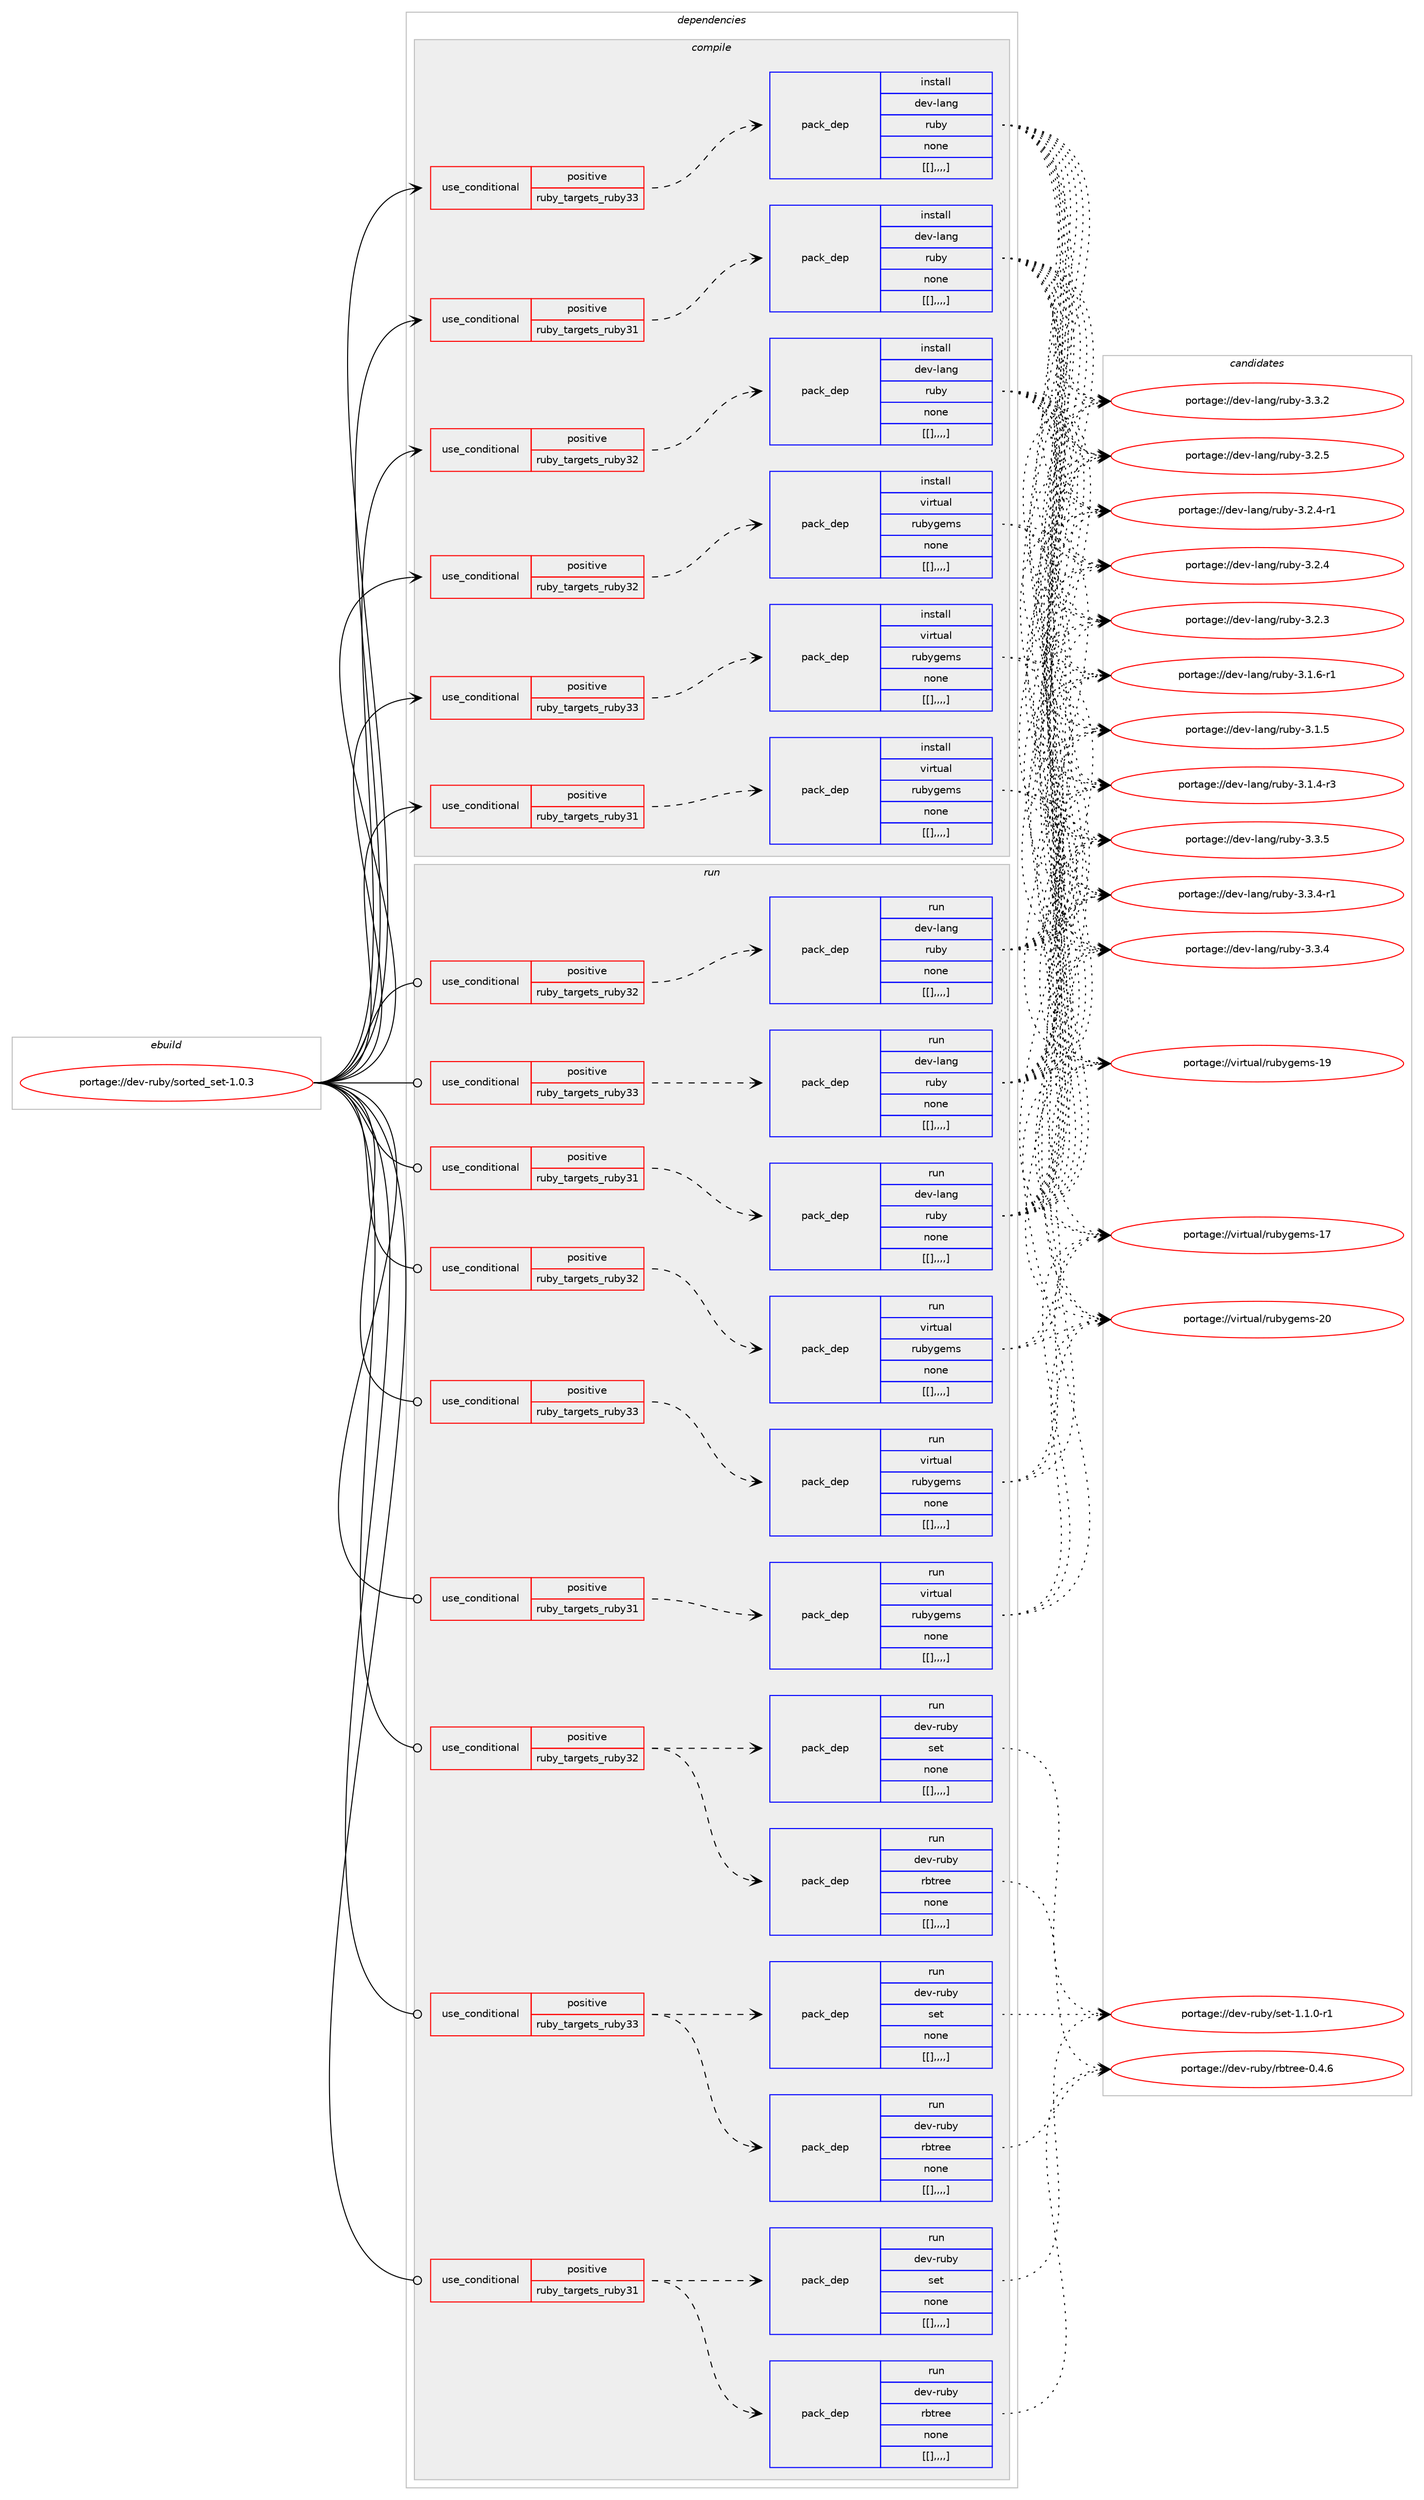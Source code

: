 digraph prolog {

# *************
# Graph options
# *************

newrank=true;
concentrate=true;
compound=true;
graph [rankdir=LR,fontname=Helvetica,fontsize=10,ranksep=1.5];#, ranksep=2.5, nodesep=0.2];
edge  [arrowhead=vee];
node  [fontname=Helvetica,fontsize=10];

# **********
# The ebuild
# **********

subgraph cluster_leftcol {
color=gray;
label=<<i>ebuild</i>>;
id [label="portage://dev-ruby/sorted_set-1.0.3", color=red, width=4, href="../dev-ruby/sorted_set-1.0.3.svg"];
}

# ****************
# The dependencies
# ****************

subgraph cluster_midcol {
color=gray;
label=<<i>dependencies</i>>;
subgraph cluster_compile {
fillcolor="#eeeeee";
style=filled;
label=<<i>compile</i>>;
subgraph cond58458 {
dependency207273 [label=<<TABLE BORDER="0" CELLBORDER="1" CELLSPACING="0" CELLPADDING="4"><TR><TD ROWSPAN="3" CELLPADDING="10">use_conditional</TD></TR><TR><TD>positive</TD></TR><TR><TD>ruby_targets_ruby31</TD></TR></TABLE>>, shape=none, color=red];
subgraph pack147435 {
dependency207274 [label=<<TABLE BORDER="0" CELLBORDER="1" CELLSPACING="0" CELLPADDING="4" WIDTH="220"><TR><TD ROWSPAN="6" CELLPADDING="30">pack_dep</TD></TR><TR><TD WIDTH="110">install</TD></TR><TR><TD>dev-lang</TD></TR><TR><TD>ruby</TD></TR><TR><TD>none</TD></TR><TR><TD>[[],,,,]</TD></TR></TABLE>>, shape=none, color=blue];
}
dependency207273:e -> dependency207274:w [weight=20,style="dashed",arrowhead="vee"];
}
id:e -> dependency207273:w [weight=20,style="solid",arrowhead="vee"];
subgraph cond58459 {
dependency207275 [label=<<TABLE BORDER="0" CELLBORDER="1" CELLSPACING="0" CELLPADDING="4"><TR><TD ROWSPAN="3" CELLPADDING="10">use_conditional</TD></TR><TR><TD>positive</TD></TR><TR><TD>ruby_targets_ruby31</TD></TR></TABLE>>, shape=none, color=red];
subgraph pack147436 {
dependency207276 [label=<<TABLE BORDER="0" CELLBORDER="1" CELLSPACING="0" CELLPADDING="4" WIDTH="220"><TR><TD ROWSPAN="6" CELLPADDING="30">pack_dep</TD></TR><TR><TD WIDTH="110">install</TD></TR><TR><TD>virtual</TD></TR><TR><TD>rubygems</TD></TR><TR><TD>none</TD></TR><TR><TD>[[],,,,]</TD></TR></TABLE>>, shape=none, color=blue];
}
dependency207275:e -> dependency207276:w [weight=20,style="dashed",arrowhead="vee"];
}
id:e -> dependency207275:w [weight=20,style="solid",arrowhead="vee"];
subgraph cond58460 {
dependency207277 [label=<<TABLE BORDER="0" CELLBORDER="1" CELLSPACING="0" CELLPADDING="4"><TR><TD ROWSPAN="3" CELLPADDING="10">use_conditional</TD></TR><TR><TD>positive</TD></TR><TR><TD>ruby_targets_ruby32</TD></TR></TABLE>>, shape=none, color=red];
subgraph pack147437 {
dependency207278 [label=<<TABLE BORDER="0" CELLBORDER="1" CELLSPACING="0" CELLPADDING="4" WIDTH="220"><TR><TD ROWSPAN="6" CELLPADDING="30">pack_dep</TD></TR><TR><TD WIDTH="110">install</TD></TR><TR><TD>dev-lang</TD></TR><TR><TD>ruby</TD></TR><TR><TD>none</TD></TR><TR><TD>[[],,,,]</TD></TR></TABLE>>, shape=none, color=blue];
}
dependency207277:e -> dependency207278:w [weight=20,style="dashed",arrowhead="vee"];
}
id:e -> dependency207277:w [weight=20,style="solid",arrowhead="vee"];
subgraph cond58461 {
dependency207279 [label=<<TABLE BORDER="0" CELLBORDER="1" CELLSPACING="0" CELLPADDING="4"><TR><TD ROWSPAN="3" CELLPADDING="10">use_conditional</TD></TR><TR><TD>positive</TD></TR><TR><TD>ruby_targets_ruby32</TD></TR></TABLE>>, shape=none, color=red];
subgraph pack147438 {
dependency207280 [label=<<TABLE BORDER="0" CELLBORDER="1" CELLSPACING="0" CELLPADDING="4" WIDTH="220"><TR><TD ROWSPAN="6" CELLPADDING="30">pack_dep</TD></TR><TR><TD WIDTH="110">install</TD></TR><TR><TD>virtual</TD></TR><TR><TD>rubygems</TD></TR><TR><TD>none</TD></TR><TR><TD>[[],,,,]</TD></TR></TABLE>>, shape=none, color=blue];
}
dependency207279:e -> dependency207280:w [weight=20,style="dashed",arrowhead="vee"];
}
id:e -> dependency207279:w [weight=20,style="solid",arrowhead="vee"];
subgraph cond58462 {
dependency207281 [label=<<TABLE BORDER="0" CELLBORDER="1" CELLSPACING="0" CELLPADDING="4"><TR><TD ROWSPAN="3" CELLPADDING="10">use_conditional</TD></TR><TR><TD>positive</TD></TR><TR><TD>ruby_targets_ruby33</TD></TR></TABLE>>, shape=none, color=red];
subgraph pack147439 {
dependency207282 [label=<<TABLE BORDER="0" CELLBORDER="1" CELLSPACING="0" CELLPADDING="4" WIDTH="220"><TR><TD ROWSPAN="6" CELLPADDING="30">pack_dep</TD></TR><TR><TD WIDTH="110">install</TD></TR><TR><TD>dev-lang</TD></TR><TR><TD>ruby</TD></TR><TR><TD>none</TD></TR><TR><TD>[[],,,,]</TD></TR></TABLE>>, shape=none, color=blue];
}
dependency207281:e -> dependency207282:w [weight=20,style="dashed",arrowhead="vee"];
}
id:e -> dependency207281:w [weight=20,style="solid",arrowhead="vee"];
subgraph cond58463 {
dependency207283 [label=<<TABLE BORDER="0" CELLBORDER="1" CELLSPACING="0" CELLPADDING="4"><TR><TD ROWSPAN="3" CELLPADDING="10">use_conditional</TD></TR><TR><TD>positive</TD></TR><TR><TD>ruby_targets_ruby33</TD></TR></TABLE>>, shape=none, color=red];
subgraph pack147440 {
dependency207284 [label=<<TABLE BORDER="0" CELLBORDER="1" CELLSPACING="0" CELLPADDING="4" WIDTH="220"><TR><TD ROWSPAN="6" CELLPADDING="30">pack_dep</TD></TR><TR><TD WIDTH="110">install</TD></TR><TR><TD>virtual</TD></TR><TR><TD>rubygems</TD></TR><TR><TD>none</TD></TR><TR><TD>[[],,,,]</TD></TR></TABLE>>, shape=none, color=blue];
}
dependency207283:e -> dependency207284:w [weight=20,style="dashed",arrowhead="vee"];
}
id:e -> dependency207283:w [weight=20,style="solid",arrowhead="vee"];
}
subgraph cluster_compileandrun {
fillcolor="#eeeeee";
style=filled;
label=<<i>compile and run</i>>;
}
subgraph cluster_run {
fillcolor="#eeeeee";
style=filled;
label=<<i>run</i>>;
subgraph cond58464 {
dependency207285 [label=<<TABLE BORDER="0" CELLBORDER="1" CELLSPACING="0" CELLPADDING="4"><TR><TD ROWSPAN="3" CELLPADDING="10">use_conditional</TD></TR><TR><TD>positive</TD></TR><TR><TD>ruby_targets_ruby31</TD></TR></TABLE>>, shape=none, color=red];
subgraph pack147441 {
dependency207286 [label=<<TABLE BORDER="0" CELLBORDER="1" CELLSPACING="0" CELLPADDING="4" WIDTH="220"><TR><TD ROWSPAN="6" CELLPADDING="30">pack_dep</TD></TR><TR><TD WIDTH="110">run</TD></TR><TR><TD>dev-lang</TD></TR><TR><TD>ruby</TD></TR><TR><TD>none</TD></TR><TR><TD>[[],,,,]</TD></TR></TABLE>>, shape=none, color=blue];
}
dependency207285:e -> dependency207286:w [weight=20,style="dashed",arrowhead="vee"];
}
id:e -> dependency207285:w [weight=20,style="solid",arrowhead="odot"];
subgraph cond58465 {
dependency207287 [label=<<TABLE BORDER="0" CELLBORDER="1" CELLSPACING="0" CELLPADDING="4"><TR><TD ROWSPAN="3" CELLPADDING="10">use_conditional</TD></TR><TR><TD>positive</TD></TR><TR><TD>ruby_targets_ruby31</TD></TR></TABLE>>, shape=none, color=red];
subgraph pack147442 {
dependency207288 [label=<<TABLE BORDER="0" CELLBORDER="1" CELLSPACING="0" CELLPADDING="4" WIDTH="220"><TR><TD ROWSPAN="6" CELLPADDING="30">pack_dep</TD></TR><TR><TD WIDTH="110">run</TD></TR><TR><TD>dev-ruby</TD></TR><TR><TD>rbtree</TD></TR><TR><TD>none</TD></TR><TR><TD>[[],,,,]</TD></TR></TABLE>>, shape=none, color=blue];
}
dependency207287:e -> dependency207288:w [weight=20,style="dashed",arrowhead="vee"];
subgraph pack147443 {
dependency207289 [label=<<TABLE BORDER="0" CELLBORDER="1" CELLSPACING="0" CELLPADDING="4" WIDTH="220"><TR><TD ROWSPAN="6" CELLPADDING="30">pack_dep</TD></TR><TR><TD WIDTH="110">run</TD></TR><TR><TD>dev-ruby</TD></TR><TR><TD>set</TD></TR><TR><TD>none</TD></TR><TR><TD>[[],,,,]</TD></TR></TABLE>>, shape=none, color=blue];
}
dependency207287:e -> dependency207289:w [weight=20,style="dashed",arrowhead="vee"];
}
id:e -> dependency207287:w [weight=20,style="solid",arrowhead="odot"];
subgraph cond58466 {
dependency207290 [label=<<TABLE BORDER="0" CELLBORDER="1" CELLSPACING="0" CELLPADDING="4"><TR><TD ROWSPAN="3" CELLPADDING="10">use_conditional</TD></TR><TR><TD>positive</TD></TR><TR><TD>ruby_targets_ruby31</TD></TR></TABLE>>, shape=none, color=red];
subgraph pack147444 {
dependency207291 [label=<<TABLE BORDER="0" CELLBORDER="1" CELLSPACING="0" CELLPADDING="4" WIDTH="220"><TR><TD ROWSPAN="6" CELLPADDING="30">pack_dep</TD></TR><TR><TD WIDTH="110">run</TD></TR><TR><TD>virtual</TD></TR><TR><TD>rubygems</TD></TR><TR><TD>none</TD></TR><TR><TD>[[],,,,]</TD></TR></TABLE>>, shape=none, color=blue];
}
dependency207290:e -> dependency207291:w [weight=20,style="dashed",arrowhead="vee"];
}
id:e -> dependency207290:w [weight=20,style="solid",arrowhead="odot"];
subgraph cond58467 {
dependency207292 [label=<<TABLE BORDER="0" CELLBORDER="1" CELLSPACING="0" CELLPADDING="4"><TR><TD ROWSPAN="3" CELLPADDING="10">use_conditional</TD></TR><TR><TD>positive</TD></TR><TR><TD>ruby_targets_ruby32</TD></TR></TABLE>>, shape=none, color=red];
subgraph pack147445 {
dependency207293 [label=<<TABLE BORDER="0" CELLBORDER="1" CELLSPACING="0" CELLPADDING="4" WIDTH="220"><TR><TD ROWSPAN="6" CELLPADDING="30">pack_dep</TD></TR><TR><TD WIDTH="110">run</TD></TR><TR><TD>dev-lang</TD></TR><TR><TD>ruby</TD></TR><TR><TD>none</TD></TR><TR><TD>[[],,,,]</TD></TR></TABLE>>, shape=none, color=blue];
}
dependency207292:e -> dependency207293:w [weight=20,style="dashed",arrowhead="vee"];
}
id:e -> dependency207292:w [weight=20,style="solid",arrowhead="odot"];
subgraph cond58468 {
dependency207294 [label=<<TABLE BORDER="0" CELLBORDER="1" CELLSPACING="0" CELLPADDING="4"><TR><TD ROWSPAN="3" CELLPADDING="10">use_conditional</TD></TR><TR><TD>positive</TD></TR><TR><TD>ruby_targets_ruby32</TD></TR></TABLE>>, shape=none, color=red];
subgraph pack147446 {
dependency207295 [label=<<TABLE BORDER="0" CELLBORDER="1" CELLSPACING="0" CELLPADDING="4" WIDTH="220"><TR><TD ROWSPAN="6" CELLPADDING="30">pack_dep</TD></TR><TR><TD WIDTH="110">run</TD></TR><TR><TD>dev-ruby</TD></TR><TR><TD>rbtree</TD></TR><TR><TD>none</TD></TR><TR><TD>[[],,,,]</TD></TR></TABLE>>, shape=none, color=blue];
}
dependency207294:e -> dependency207295:w [weight=20,style="dashed",arrowhead="vee"];
subgraph pack147447 {
dependency207296 [label=<<TABLE BORDER="0" CELLBORDER="1" CELLSPACING="0" CELLPADDING="4" WIDTH="220"><TR><TD ROWSPAN="6" CELLPADDING="30">pack_dep</TD></TR><TR><TD WIDTH="110">run</TD></TR><TR><TD>dev-ruby</TD></TR><TR><TD>set</TD></TR><TR><TD>none</TD></TR><TR><TD>[[],,,,]</TD></TR></TABLE>>, shape=none, color=blue];
}
dependency207294:e -> dependency207296:w [weight=20,style="dashed",arrowhead="vee"];
}
id:e -> dependency207294:w [weight=20,style="solid",arrowhead="odot"];
subgraph cond58469 {
dependency207297 [label=<<TABLE BORDER="0" CELLBORDER="1" CELLSPACING="0" CELLPADDING="4"><TR><TD ROWSPAN="3" CELLPADDING="10">use_conditional</TD></TR><TR><TD>positive</TD></TR><TR><TD>ruby_targets_ruby32</TD></TR></TABLE>>, shape=none, color=red];
subgraph pack147448 {
dependency207298 [label=<<TABLE BORDER="0" CELLBORDER="1" CELLSPACING="0" CELLPADDING="4" WIDTH="220"><TR><TD ROWSPAN="6" CELLPADDING="30">pack_dep</TD></TR><TR><TD WIDTH="110">run</TD></TR><TR><TD>virtual</TD></TR><TR><TD>rubygems</TD></TR><TR><TD>none</TD></TR><TR><TD>[[],,,,]</TD></TR></TABLE>>, shape=none, color=blue];
}
dependency207297:e -> dependency207298:w [weight=20,style="dashed",arrowhead="vee"];
}
id:e -> dependency207297:w [weight=20,style="solid",arrowhead="odot"];
subgraph cond58470 {
dependency207299 [label=<<TABLE BORDER="0" CELLBORDER="1" CELLSPACING="0" CELLPADDING="4"><TR><TD ROWSPAN="3" CELLPADDING="10">use_conditional</TD></TR><TR><TD>positive</TD></TR><TR><TD>ruby_targets_ruby33</TD></TR></TABLE>>, shape=none, color=red];
subgraph pack147449 {
dependency207300 [label=<<TABLE BORDER="0" CELLBORDER="1" CELLSPACING="0" CELLPADDING="4" WIDTH="220"><TR><TD ROWSPAN="6" CELLPADDING="30">pack_dep</TD></TR><TR><TD WIDTH="110">run</TD></TR><TR><TD>dev-lang</TD></TR><TR><TD>ruby</TD></TR><TR><TD>none</TD></TR><TR><TD>[[],,,,]</TD></TR></TABLE>>, shape=none, color=blue];
}
dependency207299:e -> dependency207300:w [weight=20,style="dashed",arrowhead="vee"];
}
id:e -> dependency207299:w [weight=20,style="solid",arrowhead="odot"];
subgraph cond58471 {
dependency207301 [label=<<TABLE BORDER="0" CELLBORDER="1" CELLSPACING="0" CELLPADDING="4"><TR><TD ROWSPAN="3" CELLPADDING="10">use_conditional</TD></TR><TR><TD>positive</TD></TR><TR><TD>ruby_targets_ruby33</TD></TR></TABLE>>, shape=none, color=red];
subgraph pack147450 {
dependency207302 [label=<<TABLE BORDER="0" CELLBORDER="1" CELLSPACING="0" CELLPADDING="4" WIDTH="220"><TR><TD ROWSPAN="6" CELLPADDING="30">pack_dep</TD></TR><TR><TD WIDTH="110">run</TD></TR><TR><TD>dev-ruby</TD></TR><TR><TD>rbtree</TD></TR><TR><TD>none</TD></TR><TR><TD>[[],,,,]</TD></TR></TABLE>>, shape=none, color=blue];
}
dependency207301:e -> dependency207302:w [weight=20,style="dashed",arrowhead="vee"];
subgraph pack147451 {
dependency207303 [label=<<TABLE BORDER="0" CELLBORDER="1" CELLSPACING="0" CELLPADDING="4" WIDTH="220"><TR><TD ROWSPAN="6" CELLPADDING="30">pack_dep</TD></TR><TR><TD WIDTH="110">run</TD></TR><TR><TD>dev-ruby</TD></TR><TR><TD>set</TD></TR><TR><TD>none</TD></TR><TR><TD>[[],,,,]</TD></TR></TABLE>>, shape=none, color=blue];
}
dependency207301:e -> dependency207303:w [weight=20,style="dashed",arrowhead="vee"];
}
id:e -> dependency207301:w [weight=20,style="solid",arrowhead="odot"];
subgraph cond58472 {
dependency207304 [label=<<TABLE BORDER="0" CELLBORDER="1" CELLSPACING="0" CELLPADDING="4"><TR><TD ROWSPAN="3" CELLPADDING="10">use_conditional</TD></TR><TR><TD>positive</TD></TR><TR><TD>ruby_targets_ruby33</TD></TR></TABLE>>, shape=none, color=red];
subgraph pack147452 {
dependency207305 [label=<<TABLE BORDER="0" CELLBORDER="1" CELLSPACING="0" CELLPADDING="4" WIDTH="220"><TR><TD ROWSPAN="6" CELLPADDING="30">pack_dep</TD></TR><TR><TD WIDTH="110">run</TD></TR><TR><TD>virtual</TD></TR><TR><TD>rubygems</TD></TR><TR><TD>none</TD></TR><TR><TD>[[],,,,]</TD></TR></TABLE>>, shape=none, color=blue];
}
dependency207304:e -> dependency207305:w [weight=20,style="dashed",arrowhead="vee"];
}
id:e -> dependency207304:w [weight=20,style="solid",arrowhead="odot"];
}
}

# **************
# The candidates
# **************

subgraph cluster_choices {
rank=same;
color=gray;
label=<<i>candidates</i>>;

subgraph choice147435 {
color=black;
nodesep=1;
choice10010111845108971101034711411798121455146514653 [label="portage://dev-lang/ruby-3.3.5", color=red, width=4,href="../dev-lang/ruby-3.3.5.svg"];
choice100101118451089711010347114117981214551465146524511449 [label="portage://dev-lang/ruby-3.3.4-r1", color=red, width=4,href="../dev-lang/ruby-3.3.4-r1.svg"];
choice10010111845108971101034711411798121455146514652 [label="portage://dev-lang/ruby-3.3.4", color=red, width=4,href="../dev-lang/ruby-3.3.4.svg"];
choice10010111845108971101034711411798121455146514650 [label="portage://dev-lang/ruby-3.3.2", color=red, width=4,href="../dev-lang/ruby-3.3.2.svg"];
choice10010111845108971101034711411798121455146504653 [label="portage://dev-lang/ruby-3.2.5", color=red, width=4,href="../dev-lang/ruby-3.2.5.svg"];
choice100101118451089711010347114117981214551465046524511449 [label="portage://dev-lang/ruby-3.2.4-r1", color=red, width=4,href="../dev-lang/ruby-3.2.4-r1.svg"];
choice10010111845108971101034711411798121455146504652 [label="portage://dev-lang/ruby-3.2.4", color=red, width=4,href="../dev-lang/ruby-3.2.4.svg"];
choice10010111845108971101034711411798121455146504651 [label="portage://dev-lang/ruby-3.2.3", color=red, width=4,href="../dev-lang/ruby-3.2.3.svg"];
choice100101118451089711010347114117981214551464946544511449 [label="portage://dev-lang/ruby-3.1.6-r1", color=red, width=4,href="../dev-lang/ruby-3.1.6-r1.svg"];
choice10010111845108971101034711411798121455146494653 [label="portage://dev-lang/ruby-3.1.5", color=red, width=4,href="../dev-lang/ruby-3.1.5.svg"];
choice100101118451089711010347114117981214551464946524511451 [label="portage://dev-lang/ruby-3.1.4-r3", color=red, width=4,href="../dev-lang/ruby-3.1.4-r3.svg"];
dependency207274:e -> choice10010111845108971101034711411798121455146514653:w [style=dotted,weight="100"];
dependency207274:e -> choice100101118451089711010347114117981214551465146524511449:w [style=dotted,weight="100"];
dependency207274:e -> choice10010111845108971101034711411798121455146514652:w [style=dotted,weight="100"];
dependency207274:e -> choice10010111845108971101034711411798121455146514650:w [style=dotted,weight="100"];
dependency207274:e -> choice10010111845108971101034711411798121455146504653:w [style=dotted,weight="100"];
dependency207274:e -> choice100101118451089711010347114117981214551465046524511449:w [style=dotted,weight="100"];
dependency207274:e -> choice10010111845108971101034711411798121455146504652:w [style=dotted,weight="100"];
dependency207274:e -> choice10010111845108971101034711411798121455146504651:w [style=dotted,weight="100"];
dependency207274:e -> choice100101118451089711010347114117981214551464946544511449:w [style=dotted,weight="100"];
dependency207274:e -> choice10010111845108971101034711411798121455146494653:w [style=dotted,weight="100"];
dependency207274:e -> choice100101118451089711010347114117981214551464946524511451:w [style=dotted,weight="100"];
}
subgraph choice147436 {
color=black;
nodesep=1;
choice118105114116117971084711411798121103101109115455048 [label="portage://virtual/rubygems-20", color=red, width=4,href="../virtual/rubygems-20.svg"];
choice118105114116117971084711411798121103101109115454957 [label="portage://virtual/rubygems-19", color=red, width=4,href="../virtual/rubygems-19.svg"];
choice118105114116117971084711411798121103101109115454955 [label="portage://virtual/rubygems-17", color=red, width=4,href="../virtual/rubygems-17.svg"];
dependency207276:e -> choice118105114116117971084711411798121103101109115455048:w [style=dotted,weight="100"];
dependency207276:e -> choice118105114116117971084711411798121103101109115454957:w [style=dotted,weight="100"];
dependency207276:e -> choice118105114116117971084711411798121103101109115454955:w [style=dotted,weight="100"];
}
subgraph choice147437 {
color=black;
nodesep=1;
choice10010111845108971101034711411798121455146514653 [label="portage://dev-lang/ruby-3.3.5", color=red, width=4,href="../dev-lang/ruby-3.3.5.svg"];
choice100101118451089711010347114117981214551465146524511449 [label="portage://dev-lang/ruby-3.3.4-r1", color=red, width=4,href="../dev-lang/ruby-3.3.4-r1.svg"];
choice10010111845108971101034711411798121455146514652 [label="portage://dev-lang/ruby-3.3.4", color=red, width=4,href="../dev-lang/ruby-3.3.4.svg"];
choice10010111845108971101034711411798121455146514650 [label="portage://dev-lang/ruby-3.3.2", color=red, width=4,href="../dev-lang/ruby-3.3.2.svg"];
choice10010111845108971101034711411798121455146504653 [label="portage://dev-lang/ruby-3.2.5", color=red, width=4,href="../dev-lang/ruby-3.2.5.svg"];
choice100101118451089711010347114117981214551465046524511449 [label="portage://dev-lang/ruby-3.2.4-r1", color=red, width=4,href="../dev-lang/ruby-3.2.4-r1.svg"];
choice10010111845108971101034711411798121455146504652 [label="portage://dev-lang/ruby-3.2.4", color=red, width=4,href="../dev-lang/ruby-3.2.4.svg"];
choice10010111845108971101034711411798121455146504651 [label="portage://dev-lang/ruby-3.2.3", color=red, width=4,href="../dev-lang/ruby-3.2.3.svg"];
choice100101118451089711010347114117981214551464946544511449 [label="portage://dev-lang/ruby-3.1.6-r1", color=red, width=4,href="../dev-lang/ruby-3.1.6-r1.svg"];
choice10010111845108971101034711411798121455146494653 [label="portage://dev-lang/ruby-3.1.5", color=red, width=4,href="../dev-lang/ruby-3.1.5.svg"];
choice100101118451089711010347114117981214551464946524511451 [label="portage://dev-lang/ruby-3.1.4-r3", color=red, width=4,href="../dev-lang/ruby-3.1.4-r3.svg"];
dependency207278:e -> choice10010111845108971101034711411798121455146514653:w [style=dotted,weight="100"];
dependency207278:e -> choice100101118451089711010347114117981214551465146524511449:w [style=dotted,weight="100"];
dependency207278:e -> choice10010111845108971101034711411798121455146514652:w [style=dotted,weight="100"];
dependency207278:e -> choice10010111845108971101034711411798121455146514650:w [style=dotted,weight="100"];
dependency207278:e -> choice10010111845108971101034711411798121455146504653:w [style=dotted,weight="100"];
dependency207278:e -> choice100101118451089711010347114117981214551465046524511449:w [style=dotted,weight="100"];
dependency207278:e -> choice10010111845108971101034711411798121455146504652:w [style=dotted,weight="100"];
dependency207278:e -> choice10010111845108971101034711411798121455146504651:w [style=dotted,weight="100"];
dependency207278:e -> choice100101118451089711010347114117981214551464946544511449:w [style=dotted,weight="100"];
dependency207278:e -> choice10010111845108971101034711411798121455146494653:w [style=dotted,weight="100"];
dependency207278:e -> choice100101118451089711010347114117981214551464946524511451:w [style=dotted,weight="100"];
}
subgraph choice147438 {
color=black;
nodesep=1;
choice118105114116117971084711411798121103101109115455048 [label="portage://virtual/rubygems-20", color=red, width=4,href="../virtual/rubygems-20.svg"];
choice118105114116117971084711411798121103101109115454957 [label="portage://virtual/rubygems-19", color=red, width=4,href="../virtual/rubygems-19.svg"];
choice118105114116117971084711411798121103101109115454955 [label="portage://virtual/rubygems-17", color=red, width=4,href="../virtual/rubygems-17.svg"];
dependency207280:e -> choice118105114116117971084711411798121103101109115455048:w [style=dotted,weight="100"];
dependency207280:e -> choice118105114116117971084711411798121103101109115454957:w [style=dotted,weight="100"];
dependency207280:e -> choice118105114116117971084711411798121103101109115454955:w [style=dotted,weight="100"];
}
subgraph choice147439 {
color=black;
nodesep=1;
choice10010111845108971101034711411798121455146514653 [label="portage://dev-lang/ruby-3.3.5", color=red, width=4,href="../dev-lang/ruby-3.3.5.svg"];
choice100101118451089711010347114117981214551465146524511449 [label="portage://dev-lang/ruby-3.3.4-r1", color=red, width=4,href="../dev-lang/ruby-3.3.4-r1.svg"];
choice10010111845108971101034711411798121455146514652 [label="portage://dev-lang/ruby-3.3.4", color=red, width=4,href="../dev-lang/ruby-3.3.4.svg"];
choice10010111845108971101034711411798121455146514650 [label="portage://dev-lang/ruby-3.3.2", color=red, width=4,href="../dev-lang/ruby-3.3.2.svg"];
choice10010111845108971101034711411798121455146504653 [label="portage://dev-lang/ruby-3.2.5", color=red, width=4,href="../dev-lang/ruby-3.2.5.svg"];
choice100101118451089711010347114117981214551465046524511449 [label="portage://dev-lang/ruby-3.2.4-r1", color=red, width=4,href="../dev-lang/ruby-3.2.4-r1.svg"];
choice10010111845108971101034711411798121455146504652 [label="portage://dev-lang/ruby-3.2.4", color=red, width=4,href="../dev-lang/ruby-3.2.4.svg"];
choice10010111845108971101034711411798121455146504651 [label="portage://dev-lang/ruby-3.2.3", color=red, width=4,href="../dev-lang/ruby-3.2.3.svg"];
choice100101118451089711010347114117981214551464946544511449 [label="portage://dev-lang/ruby-3.1.6-r1", color=red, width=4,href="../dev-lang/ruby-3.1.6-r1.svg"];
choice10010111845108971101034711411798121455146494653 [label="portage://dev-lang/ruby-3.1.5", color=red, width=4,href="../dev-lang/ruby-3.1.5.svg"];
choice100101118451089711010347114117981214551464946524511451 [label="portage://dev-lang/ruby-3.1.4-r3", color=red, width=4,href="../dev-lang/ruby-3.1.4-r3.svg"];
dependency207282:e -> choice10010111845108971101034711411798121455146514653:w [style=dotted,weight="100"];
dependency207282:e -> choice100101118451089711010347114117981214551465146524511449:w [style=dotted,weight="100"];
dependency207282:e -> choice10010111845108971101034711411798121455146514652:w [style=dotted,weight="100"];
dependency207282:e -> choice10010111845108971101034711411798121455146514650:w [style=dotted,weight="100"];
dependency207282:e -> choice10010111845108971101034711411798121455146504653:w [style=dotted,weight="100"];
dependency207282:e -> choice100101118451089711010347114117981214551465046524511449:w [style=dotted,weight="100"];
dependency207282:e -> choice10010111845108971101034711411798121455146504652:w [style=dotted,weight="100"];
dependency207282:e -> choice10010111845108971101034711411798121455146504651:w [style=dotted,weight="100"];
dependency207282:e -> choice100101118451089711010347114117981214551464946544511449:w [style=dotted,weight="100"];
dependency207282:e -> choice10010111845108971101034711411798121455146494653:w [style=dotted,weight="100"];
dependency207282:e -> choice100101118451089711010347114117981214551464946524511451:w [style=dotted,weight="100"];
}
subgraph choice147440 {
color=black;
nodesep=1;
choice118105114116117971084711411798121103101109115455048 [label="portage://virtual/rubygems-20", color=red, width=4,href="../virtual/rubygems-20.svg"];
choice118105114116117971084711411798121103101109115454957 [label="portage://virtual/rubygems-19", color=red, width=4,href="../virtual/rubygems-19.svg"];
choice118105114116117971084711411798121103101109115454955 [label="portage://virtual/rubygems-17", color=red, width=4,href="../virtual/rubygems-17.svg"];
dependency207284:e -> choice118105114116117971084711411798121103101109115455048:w [style=dotted,weight="100"];
dependency207284:e -> choice118105114116117971084711411798121103101109115454957:w [style=dotted,weight="100"];
dependency207284:e -> choice118105114116117971084711411798121103101109115454955:w [style=dotted,weight="100"];
}
subgraph choice147441 {
color=black;
nodesep=1;
choice10010111845108971101034711411798121455146514653 [label="portage://dev-lang/ruby-3.3.5", color=red, width=4,href="../dev-lang/ruby-3.3.5.svg"];
choice100101118451089711010347114117981214551465146524511449 [label="portage://dev-lang/ruby-3.3.4-r1", color=red, width=4,href="../dev-lang/ruby-3.3.4-r1.svg"];
choice10010111845108971101034711411798121455146514652 [label="portage://dev-lang/ruby-3.3.4", color=red, width=4,href="../dev-lang/ruby-3.3.4.svg"];
choice10010111845108971101034711411798121455146514650 [label="portage://dev-lang/ruby-3.3.2", color=red, width=4,href="../dev-lang/ruby-3.3.2.svg"];
choice10010111845108971101034711411798121455146504653 [label="portage://dev-lang/ruby-3.2.5", color=red, width=4,href="../dev-lang/ruby-3.2.5.svg"];
choice100101118451089711010347114117981214551465046524511449 [label="portage://dev-lang/ruby-3.2.4-r1", color=red, width=4,href="../dev-lang/ruby-3.2.4-r1.svg"];
choice10010111845108971101034711411798121455146504652 [label="portage://dev-lang/ruby-3.2.4", color=red, width=4,href="../dev-lang/ruby-3.2.4.svg"];
choice10010111845108971101034711411798121455146504651 [label="portage://dev-lang/ruby-3.2.3", color=red, width=4,href="../dev-lang/ruby-3.2.3.svg"];
choice100101118451089711010347114117981214551464946544511449 [label="portage://dev-lang/ruby-3.1.6-r1", color=red, width=4,href="../dev-lang/ruby-3.1.6-r1.svg"];
choice10010111845108971101034711411798121455146494653 [label="portage://dev-lang/ruby-3.1.5", color=red, width=4,href="../dev-lang/ruby-3.1.5.svg"];
choice100101118451089711010347114117981214551464946524511451 [label="portage://dev-lang/ruby-3.1.4-r3", color=red, width=4,href="../dev-lang/ruby-3.1.4-r3.svg"];
dependency207286:e -> choice10010111845108971101034711411798121455146514653:w [style=dotted,weight="100"];
dependency207286:e -> choice100101118451089711010347114117981214551465146524511449:w [style=dotted,weight="100"];
dependency207286:e -> choice10010111845108971101034711411798121455146514652:w [style=dotted,weight="100"];
dependency207286:e -> choice10010111845108971101034711411798121455146514650:w [style=dotted,weight="100"];
dependency207286:e -> choice10010111845108971101034711411798121455146504653:w [style=dotted,weight="100"];
dependency207286:e -> choice100101118451089711010347114117981214551465046524511449:w [style=dotted,weight="100"];
dependency207286:e -> choice10010111845108971101034711411798121455146504652:w [style=dotted,weight="100"];
dependency207286:e -> choice10010111845108971101034711411798121455146504651:w [style=dotted,weight="100"];
dependency207286:e -> choice100101118451089711010347114117981214551464946544511449:w [style=dotted,weight="100"];
dependency207286:e -> choice10010111845108971101034711411798121455146494653:w [style=dotted,weight="100"];
dependency207286:e -> choice100101118451089711010347114117981214551464946524511451:w [style=dotted,weight="100"];
}
subgraph choice147442 {
color=black;
nodesep=1;
choice10010111845114117981214711498116114101101454846524654 [label="portage://dev-ruby/rbtree-0.4.6", color=red, width=4,href="../dev-ruby/rbtree-0.4.6.svg"];
dependency207288:e -> choice10010111845114117981214711498116114101101454846524654:w [style=dotted,weight="100"];
}
subgraph choice147443 {
color=black;
nodesep=1;
choice1001011184511411798121471151011164549464946484511449 [label="portage://dev-ruby/set-1.1.0-r1", color=red, width=4,href="../dev-ruby/set-1.1.0-r1.svg"];
dependency207289:e -> choice1001011184511411798121471151011164549464946484511449:w [style=dotted,weight="100"];
}
subgraph choice147444 {
color=black;
nodesep=1;
choice118105114116117971084711411798121103101109115455048 [label="portage://virtual/rubygems-20", color=red, width=4,href="../virtual/rubygems-20.svg"];
choice118105114116117971084711411798121103101109115454957 [label="portage://virtual/rubygems-19", color=red, width=4,href="../virtual/rubygems-19.svg"];
choice118105114116117971084711411798121103101109115454955 [label="portage://virtual/rubygems-17", color=red, width=4,href="../virtual/rubygems-17.svg"];
dependency207291:e -> choice118105114116117971084711411798121103101109115455048:w [style=dotted,weight="100"];
dependency207291:e -> choice118105114116117971084711411798121103101109115454957:w [style=dotted,weight="100"];
dependency207291:e -> choice118105114116117971084711411798121103101109115454955:w [style=dotted,weight="100"];
}
subgraph choice147445 {
color=black;
nodesep=1;
choice10010111845108971101034711411798121455146514653 [label="portage://dev-lang/ruby-3.3.5", color=red, width=4,href="../dev-lang/ruby-3.3.5.svg"];
choice100101118451089711010347114117981214551465146524511449 [label="portage://dev-lang/ruby-3.3.4-r1", color=red, width=4,href="../dev-lang/ruby-3.3.4-r1.svg"];
choice10010111845108971101034711411798121455146514652 [label="portage://dev-lang/ruby-3.3.4", color=red, width=4,href="../dev-lang/ruby-3.3.4.svg"];
choice10010111845108971101034711411798121455146514650 [label="portage://dev-lang/ruby-3.3.2", color=red, width=4,href="../dev-lang/ruby-3.3.2.svg"];
choice10010111845108971101034711411798121455146504653 [label="portage://dev-lang/ruby-3.2.5", color=red, width=4,href="../dev-lang/ruby-3.2.5.svg"];
choice100101118451089711010347114117981214551465046524511449 [label="portage://dev-lang/ruby-3.2.4-r1", color=red, width=4,href="../dev-lang/ruby-3.2.4-r1.svg"];
choice10010111845108971101034711411798121455146504652 [label="portage://dev-lang/ruby-3.2.4", color=red, width=4,href="../dev-lang/ruby-3.2.4.svg"];
choice10010111845108971101034711411798121455146504651 [label="portage://dev-lang/ruby-3.2.3", color=red, width=4,href="../dev-lang/ruby-3.2.3.svg"];
choice100101118451089711010347114117981214551464946544511449 [label="portage://dev-lang/ruby-3.1.6-r1", color=red, width=4,href="../dev-lang/ruby-3.1.6-r1.svg"];
choice10010111845108971101034711411798121455146494653 [label="portage://dev-lang/ruby-3.1.5", color=red, width=4,href="../dev-lang/ruby-3.1.5.svg"];
choice100101118451089711010347114117981214551464946524511451 [label="portage://dev-lang/ruby-3.1.4-r3", color=red, width=4,href="../dev-lang/ruby-3.1.4-r3.svg"];
dependency207293:e -> choice10010111845108971101034711411798121455146514653:w [style=dotted,weight="100"];
dependency207293:e -> choice100101118451089711010347114117981214551465146524511449:w [style=dotted,weight="100"];
dependency207293:e -> choice10010111845108971101034711411798121455146514652:w [style=dotted,weight="100"];
dependency207293:e -> choice10010111845108971101034711411798121455146514650:w [style=dotted,weight="100"];
dependency207293:e -> choice10010111845108971101034711411798121455146504653:w [style=dotted,weight="100"];
dependency207293:e -> choice100101118451089711010347114117981214551465046524511449:w [style=dotted,weight="100"];
dependency207293:e -> choice10010111845108971101034711411798121455146504652:w [style=dotted,weight="100"];
dependency207293:e -> choice10010111845108971101034711411798121455146504651:w [style=dotted,weight="100"];
dependency207293:e -> choice100101118451089711010347114117981214551464946544511449:w [style=dotted,weight="100"];
dependency207293:e -> choice10010111845108971101034711411798121455146494653:w [style=dotted,weight="100"];
dependency207293:e -> choice100101118451089711010347114117981214551464946524511451:w [style=dotted,weight="100"];
}
subgraph choice147446 {
color=black;
nodesep=1;
choice10010111845114117981214711498116114101101454846524654 [label="portage://dev-ruby/rbtree-0.4.6", color=red, width=4,href="../dev-ruby/rbtree-0.4.6.svg"];
dependency207295:e -> choice10010111845114117981214711498116114101101454846524654:w [style=dotted,weight="100"];
}
subgraph choice147447 {
color=black;
nodesep=1;
choice1001011184511411798121471151011164549464946484511449 [label="portage://dev-ruby/set-1.1.0-r1", color=red, width=4,href="../dev-ruby/set-1.1.0-r1.svg"];
dependency207296:e -> choice1001011184511411798121471151011164549464946484511449:w [style=dotted,weight="100"];
}
subgraph choice147448 {
color=black;
nodesep=1;
choice118105114116117971084711411798121103101109115455048 [label="portage://virtual/rubygems-20", color=red, width=4,href="../virtual/rubygems-20.svg"];
choice118105114116117971084711411798121103101109115454957 [label="portage://virtual/rubygems-19", color=red, width=4,href="../virtual/rubygems-19.svg"];
choice118105114116117971084711411798121103101109115454955 [label="portage://virtual/rubygems-17", color=red, width=4,href="../virtual/rubygems-17.svg"];
dependency207298:e -> choice118105114116117971084711411798121103101109115455048:w [style=dotted,weight="100"];
dependency207298:e -> choice118105114116117971084711411798121103101109115454957:w [style=dotted,weight="100"];
dependency207298:e -> choice118105114116117971084711411798121103101109115454955:w [style=dotted,weight="100"];
}
subgraph choice147449 {
color=black;
nodesep=1;
choice10010111845108971101034711411798121455146514653 [label="portage://dev-lang/ruby-3.3.5", color=red, width=4,href="../dev-lang/ruby-3.3.5.svg"];
choice100101118451089711010347114117981214551465146524511449 [label="portage://dev-lang/ruby-3.3.4-r1", color=red, width=4,href="../dev-lang/ruby-3.3.4-r1.svg"];
choice10010111845108971101034711411798121455146514652 [label="portage://dev-lang/ruby-3.3.4", color=red, width=4,href="../dev-lang/ruby-3.3.4.svg"];
choice10010111845108971101034711411798121455146514650 [label="portage://dev-lang/ruby-3.3.2", color=red, width=4,href="../dev-lang/ruby-3.3.2.svg"];
choice10010111845108971101034711411798121455146504653 [label="portage://dev-lang/ruby-3.2.5", color=red, width=4,href="../dev-lang/ruby-3.2.5.svg"];
choice100101118451089711010347114117981214551465046524511449 [label="portage://dev-lang/ruby-3.2.4-r1", color=red, width=4,href="../dev-lang/ruby-3.2.4-r1.svg"];
choice10010111845108971101034711411798121455146504652 [label="portage://dev-lang/ruby-3.2.4", color=red, width=4,href="../dev-lang/ruby-3.2.4.svg"];
choice10010111845108971101034711411798121455146504651 [label="portage://dev-lang/ruby-3.2.3", color=red, width=4,href="../dev-lang/ruby-3.2.3.svg"];
choice100101118451089711010347114117981214551464946544511449 [label="portage://dev-lang/ruby-3.1.6-r1", color=red, width=4,href="../dev-lang/ruby-3.1.6-r1.svg"];
choice10010111845108971101034711411798121455146494653 [label="portage://dev-lang/ruby-3.1.5", color=red, width=4,href="../dev-lang/ruby-3.1.5.svg"];
choice100101118451089711010347114117981214551464946524511451 [label="portage://dev-lang/ruby-3.1.4-r3", color=red, width=4,href="../dev-lang/ruby-3.1.4-r3.svg"];
dependency207300:e -> choice10010111845108971101034711411798121455146514653:w [style=dotted,weight="100"];
dependency207300:e -> choice100101118451089711010347114117981214551465146524511449:w [style=dotted,weight="100"];
dependency207300:e -> choice10010111845108971101034711411798121455146514652:w [style=dotted,weight="100"];
dependency207300:e -> choice10010111845108971101034711411798121455146514650:w [style=dotted,weight="100"];
dependency207300:e -> choice10010111845108971101034711411798121455146504653:w [style=dotted,weight="100"];
dependency207300:e -> choice100101118451089711010347114117981214551465046524511449:w [style=dotted,weight="100"];
dependency207300:e -> choice10010111845108971101034711411798121455146504652:w [style=dotted,weight="100"];
dependency207300:e -> choice10010111845108971101034711411798121455146504651:w [style=dotted,weight="100"];
dependency207300:e -> choice100101118451089711010347114117981214551464946544511449:w [style=dotted,weight="100"];
dependency207300:e -> choice10010111845108971101034711411798121455146494653:w [style=dotted,weight="100"];
dependency207300:e -> choice100101118451089711010347114117981214551464946524511451:w [style=dotted,weight="100"];
}
subgraph choice147450 {
color=black;
nodesep=1;
choice10010111845114117981214711498116114101101454846524654 [label="portage://dev-ruby/rbtree-0.4.6", color=red, width=4,href="../dev-ruby/rbtree-0.4.6.svg"];
dependency207302:e -> choice10010111845114117981214711498116114101101454846524654:w [style=dotted,weight="100"];
}
subgraph choice147451 {
color=black;
nodesep=1;
choice1001011184511411798121471151011164549464946484511449 [label="portage://dev-ruby/set-1.1.0-r1", color=red, width=4,href="../dev-ruby/set-1.1.0-r1.svg"];
dependency207303:e -> choice1001011184511411798121471151011164549464946484511449:w [style=dotted,weight="100"];
}
subgraph choice147452 {
color=black;
nodesep=1;
choice118105114116117971084711411798121103101109115455048 [label="portage://virtual/rubygems-20", color=red, width=4,href="../virtual/rubygems-20.svg"];
choice118105114116117971084711411798121103101109115454957 [label="portage://virtual/rubygems-19", color=red, width=4,href="../virtual/rubygems-19.svg"];
choice118105114116117971084711411798121103101109115454955 [label="portage://virtual/rubygems-17", color=red, width=4,href="../virtual/rubygems-17.svg"];
dependency207305:e -> choice118105114116117971084711411798121103101109115455048:w [style=dotted,weight="100"];
dependency207305:e -> choice118105114116117971084711411798121103101109115454957:w [style=dotted,weight="100"];
dependency207305:e -> choice118105114116117971084711411798121103101109115454955:w [style=dotted,weight="100"];
}
}

}
